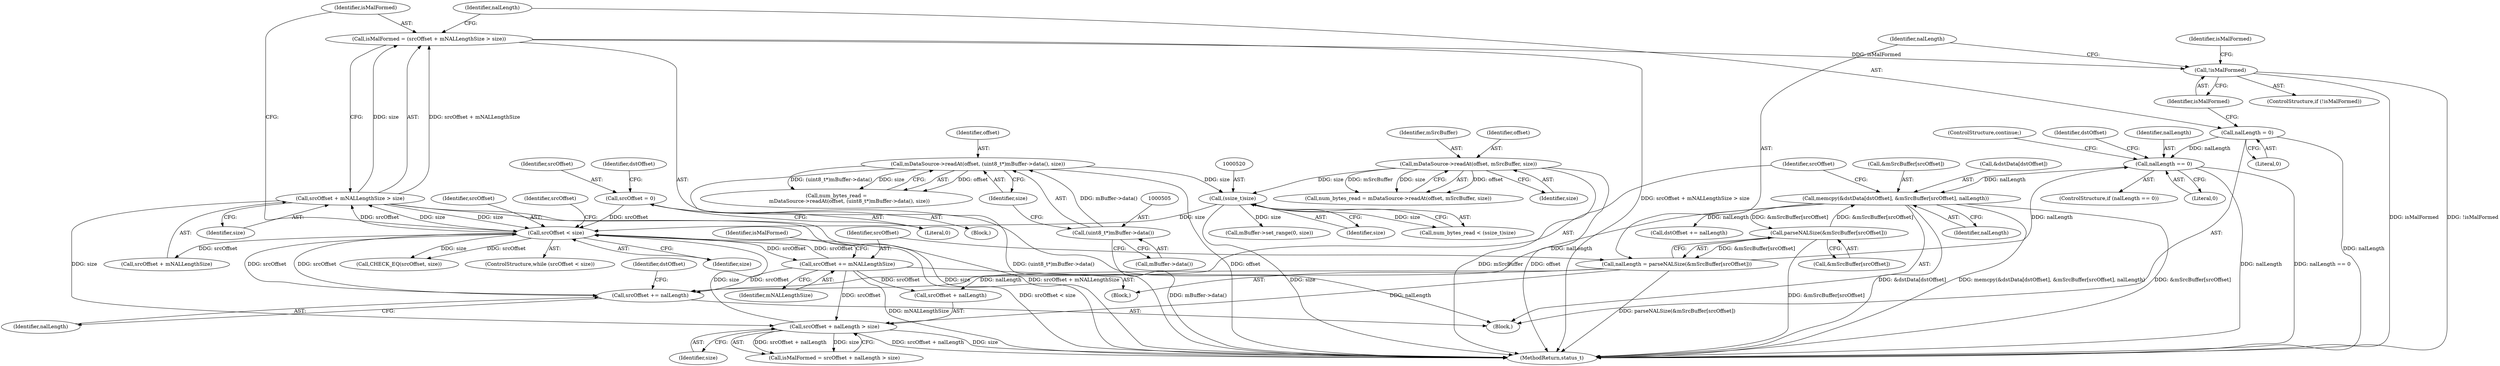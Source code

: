 digraph "1_Android_d48f0f145f8f0f4472bc0af668ac9a8bce44ba9b_0@integer" {
"1000561" [label="(Call,isMalFormed = (srcOffset + mNALLengthSize > size))"];
"1000563" [label="(Call,srcOffset + mNALLengthSize > size)"];
"1000556" [label="(Call,srcOffset < size)"];
"1000650" [label="(Call,srcOffset += nalLength)"];
"1000640" [label="(Call,memcpy(&dstData[dstOffset], &mSrcBuffer[srcOffset], nalLength))"];
"1000578" [label="(Call,parseNALSize(&mSrcBuffer[srcOffset]))"];
"1000605" [label="(Call,nalLength == 0)"];
"1000569" [label="(Call,nalLength = 0)"];
"1000576" [label="(Call,nalLength = parseNALSize(&mSrcBuffer[srcOffset]))"];
"1000583" [label="(Call,srcOffset += mNALLengthSize)"];
"1000548" [label="(Call,srcOffset = 0)"];
"1000588" [label="(Call,srcOffset + nalLength > size)"];
"1000519" [label="(Call,(ssize_t)size)"];
"1000502" [label="(Call,mDataSource->readAt(offset, (uint8_t*)mBuffer->data(), size))"];
"1000504" [label="(Call,(uint8_t*)mBuffer->data())"];
"1000512" [label="(Call,mDataSource->readAt(offset, mSrcBuffer, size))"];
"1000573" [label="(Call,!isMalFormed)"];
"1000570" [label="(Identifier,nalLength)"];
"1000656" [label="(Call,CHECK_EQ(srcOffset, size))"];
"1000605" [label="(Call,nalLength == 0)"];
"1000649" [label="(Identifier,nalLength)"];
"1000592" [label="(Identifier,size)"];
"1000514" [label="(Identifier,mSrcBuffer)"];
"1000588" [label="(Call,srcOffset + nalLength > size)"];
"1000577" [label="(Identifier,nalLength)"];
"1000589" [label="(Call,srcOffset + nalLength)"];
"1000536" [label="(Call,mBuffer->set_range(0, size))"];
"1000652" [label="(Identifier,nalLength)"];
"1000500" [label="(Call,num_bytes_read =\n                mDataSource->readAt(offset, (uint8_t*)mBuffer->data(), size))"];
"1000504" [label="(Call,(uint8_t*)mBuffer->data())"];
"1000572" [label="(ControlStructure,if (!isMalFormed))"];
"1000574" [label="(Identifier,isMalFormed)"];
"1000519" [label="(Call,(ssize_t)size)"];
"1000606" [label="(Identifier,nalLength)"];
"1000567" [label="(Identifier,size)"];
"1000550" [label="(Literal,0)"];
"1000710" [label="(MethodReturn,status_t)"];
"1000555" [label="(ControlStructure,while (srcOffset < size))"];
"1000609" [label="(ControlStructure,continue;)"];
"1000640" [label="(Call,memcpy(&dstData[dstOffset], &mSrcBuffer[srcOffset], nalLength))"];
"1000563" [label="(Call,srcOffset + mNALLengthSize > size)"];
"1000564" [label="(Call,srcOffset + mNALLengthSize)"];
"1000657" [label="(Identifier,srcOffset)"];
"1000607" [label="(Literal,0)"];
"1000506" [label="(Call,mBuffer->data())"];
"1000513" [label="(Identifier,offset)"];
"1000576" [label="(Call,nalLength = parseNALSize(&mSrcBuffer[srcOffset]))"];
"1000548" [label="(Call,srcOffset = 0)"];
"1000510" [label="(Call,num_bytes_read = mDataSource->readAt(offset, mSrcBuffer, size))"];
"1000571" [label="(Literal,0)"];
"1000512" [label="(Call,mDataSource->readAt(offset, mSrcBuffer, size))"];
"1000578" [label="(Call,parseNALSize(&mSrcBuffer[srcOffset]))"];
"1000641" [label="(Call,&dstData[dstOffset])"];
"1000557" [label="(Identifier,srcOffset)"];
"1000507" [label="(Identifier,size)"];
"1000553" [label="(Identifier,dstOffset)"];
"1000579" [label="(Call,&mSrcBuffer[srcOffset])"];
"1000575" [label="(Block,)"];
"1000561" [label="(Call,isMalFormed = (srcOffset + mNALLengthSize > size))"];
"1000521" [label="(Identifier,size)"];
"1000650" [label="(Call,srcOffset += nalLength)"];
"1000654" [label="(Identifier,dstOffset)"];
"1000583" [label="(Call,srcOffset += mNALLengthSize)"];
"1000645" [label="(Call,&mSrcBuffer[srcOffset])"];
"1000503" [label="(Identifier,offset)"];
"1000562" [label="(Identifier,isMalFormed)"];
"1000586" [label="(Call,isMalFormed = srcOffset + nalLength > size)"];
"1000613" [label="(Identifier,dstOffset)"];
"1000549" [label="(Identifier,srcOffset)"];
"1000540" [label="(Block,)"];
"1000517" [label="(Call,num_bytes_read < (ssize_t)size)"];
"1000585" [label="(Identifier,mNALLengthSize)"];
"1000584" [label="(Identifier,srcOffset)"];
"1000604" [label="(ControlStructure,if (nalLength == 0))"];
"1000502" [label="(Call,mDataSource->readAt(offset, (uint8_t*)mBuffer->data(), size))"];
"1000587" [label="(Identifier,isMalFormed)"];
"1000556" [label="(Call,srcOffset < size)"];
"1000515" [label="(Identifier,size)"];
"1000558" [label="(Identifier,size)"];
"1000573" [label="(Call,!isMalFormed)"];
"1000653" [label="(Call,dstOffset += nalLength)"];
"1000559" [label="(Block,)"];
"1000569" [label="(Call,nalLength = 0)"];
"1000651" [label="(Identifier,srcOffset)"];
"1000594" [label="(Identifier,isMalFormed)"];
"1000561" -> "1000559"  [label="AST: "];
"1000561" -> "1000563"  [label="CFG: "];
"1000562" -> "1000561"  [label="AST: "];
"1000563" -> "1000561"  [label="AST: "];
"1000570" -> "1000561"  [label="CFG: "];
"1000561" -> "1000710"  [label="DDG: srcOffset + mNALLengthSize > size"];
"1000563" -> "1000561"  [label="DDG: srcOffset + mNALLengthSize"];
"1000563" -> "1000561"  [label="DDG: size"];
"1000561" -> "1000573"  [label="DDG: isMalFormed"];
"1000563" -> "1000567"  [label="CFG: "];
"1000564" -> "1000563"  [label="AST: "];
"1000567" -> "1000563"  [label="AST: "];
"1000563" -> "1000710"  [label="DDG: size"];
"1000563" -> "1000710"  [label="DDG: srcOffset + mNALLengthSize"];
"1000563" -> "1000556"  [label="DDG: size"];
"1000556" -> "1000563"  [label="DDG: srcOffset"];
"1000556" -> "1000563"  [label="DDG: size"];
"1000563" -> "1000588"  [label="DDG: size"];
"1000556" -> "1000555"  [label="AST: "];
"1000556" -> "1000558"  [label="CFG: "];
"1000557" -> "1000556"  [label="AST: "];
"1000558" -> "1000556"  [label="AST: "];
"1000562" -> "1000556"  [label="CFG: "];
"1000657" -> "1000556"  [label="CFG: "];
"1000556" -> "1000710"  [label="DDG: srcOffset < size"];
"1000650" -> "1000556"  [label="DDG: srcOffset"];
"1000548" -> "1000556"  [label="DDG: srcOffset"];
"1000583" -> "1000556"  [label="DDG: srcOffset"];
"1000588" -> "1000556"  [label="DDG: size"];
"1000519" -> "1000556"  [label="DDG: size"];
"1000556" -> "1000564"  [label="DDG: srcOffset"];
"1000556" -> "1000583"  [label="DDG: srcOffset"];
"1000556" -> "1000650"  [label="DDG: srcOffset"];
"1000556" -> "1000656"  [label="DDG: srcOffset"];
"1000556" -> "1000656"  [label="DDG: size"];
"1000650" -> "1000559"  [label="AST: "];
"1000650" -> "1000652"  [label="CFG: "];
"1000651" -> "1000650"  [label="AST: "];
"1000652" -> "1000650"  [label="AST: "];
"1000654" -> "1000650"  [label="CFG: "];
"1000640" -> "1000650"  [label="DDG: nalLength"];
"1000583" -> "1000650"  [label="DDG: srcOffset"];
"1000640" -> "1000559"  [label="AST: "];
"1000640" -> "1000649"  [label="CFG: "];
"1000641" -> "1000640"  [label="AST: "];
"1000645" -> "1000640"  [label="AST: "];
"1000649" -> "1000640"  [label="AST: "];
"1000651" -> "1000640"  [label="CFG: "];
"1000640" -> "1000710"  [label="DDG: &dstData[dstOffset]"];
"1000640" -> "1000710"  [label="DDG: memcpy(&dstData[dstOffset], &mSrcBuffer[srcOffset], nalLength)"];
"1000640" -> "1000710"  [label="DDG: &mSrcBuffer[srcOffset]"];
"1000640" -> "1000578"  [label="DDG: &mSrcBuffer[srcOffset]"];
"1000578" -> "1000640"  [label="DDG: &mSrcBuffer[srcOffset]"];
"1000605" -> "1000640"  [label="DDG: nalLength"];
"1000640" -> "1000653"  [label="DDG: nalLength"];
"1000578" -> "1000576"  [label="AST: "];
"1000578" -> "1000579"  [label="CFG: "];
"1000579" -> "1000578"  [label="AST: "];
"1000576" -> "1000578"  [label="CFG: "];
"1000578" -> "1000710"  [label="DDG: &mSrcBuffer[srcOffset]"];
"1000578" -> "1000576"  [label="DDG: &mSrcBuffer[srcOffset]"];
"1000605" -> "1000604"  [label="AST: "];
"1000605" -> "1000607"  [label="CFG: "];
"1000606" -> "1000605"  [label="AST: "];
"1000607" -> "1000605"  [label="AST: "];
"1000609" -> "1000605"  [label="CFG: "];
"1000613" -> "1000605"  [label="CFG: "];
"1000605" -> "1000710"  [label="DDG: nalLength == 0"];
"1000605" -> "1000710"  [label="DDG: nalLength"];
"1000569" -> "1000605"  [label="DDG: nalLength"];
"1000576" -> "1000605"  [label="DDG: nalLength"];
"1000569" -> "1000559"  [label="AST: "];
"1000569" -> "1000571"  [label="CFG: "];
"1000570" -> "1000569"  [label="AST: "];
"1000571" -> "1000569"  [label="AST: "];
"1000574" -> "1000569"  [label="CFG: "];
"1000569" -> "1000710"  [label="DDG: nalLength"];
"1000576" -> "1000575"  [label="AST: "];
"1000577" -> "1000576"  [label="AST: "];
"1000584" -> "1000576"  [label="CFG: "];
"1000576" -> "1000710"  [label="DDG: parseNALSize(&mSrcBuffer[srcOffset])"];
"1000576" -> "1000588"  [label="DDG: nalLength"];
"1000576" -> "1000589"  [label="DDG: nalLength"];
"1000583" -> "1000575"  [label="AST: "];
"1000583" -> "1000585"  [label="CFG: "];
"1000584" -> "1000583"  [label="AST: "];
"1000585" -> "1000583"  [label="AST: "];
"1000587" -> "1000583"  [label="CFG: "];
"1000583" -> "1000710"  [label="DDG: mNALLengthSize"];
"1000583" -> "1000588"  [label="DDG: srcOffset"];
"1000583" -> "1000589"  [label="DDG: srcOffset"];
"1000548" -> "1000540"  [label="AST: "];
"1000548" -> "1000550"  [label="CFG: "];
"1000549" -> "1000548"  [label="AST: "];
"1000550" -> "1000548"  [label="AST: "];
"1000553" -> "1000548"  [label="CFG: "];
"1000588" -> "1000586"  [label="AST: "];
"1000588" -> "1000592"  [label="CFG: "];
"1000589" -> "1000588"  [label="AST: "];
"1000592" -> "1000588"  [label="AST: "];
"1000586" -> "1000588"  [label="CFG: "];
"1000588" -> "1000710"  [label="DDG: srcOffset + nalLength"];
"1000588" -> "1000710"  [label="DDG: size"];
"1000588" -> "1000586"  [label="DDG: srcOffset + nalLength"];
"1000588" -> "1000586"  [label="DDG: size"];
"1000519" -> "1000517"  [label="AST: "];
"1000519" -> "1000521"  [label="CFG: "];
"1000520" -> "1000519"  [label="AST: "];
"1000521" -> "1000519"  [label="AST: "];
"1000517" -> "1000519"  [label="CFG: "];
"1000519" -> "1000710"  [label="DDG: size"];
"1000519" -> "1000517"  [label="DDG: size"];
"1000502" -> "1000519"  [label="DDG: size"];
"1000512" -> "1000519"  [label="DDG: size"];
"1000519" -> "1000536"  [label="DDG: size"];
"1000502" -> "1000500"  [label="AST: "];
"1000502" -> "1000507"  [label="CFG: "];
"1000503" -> "1000502"  [label="AST: "];
"1000504" -> "1000502"  [label="AST: "];
"1000507" -> "1000502"  [label="AST: "];
"1000500" -> "1000502"  [label="CFG: "];
"1000502" -> "1000710"  [label="DDG: offset"];
"1000502" -> "1000710"  [label="DDG: (uint8_t*)mBuffer->data()"];
"1000502" -> "1000500"  [label="DDG: offset"];
"1000502" -> "1000500"  [label="DDG: (uint8_t*)mBuffer->data()"];
"1000502" -> "1000500"  [label="DDG: size"];
"1000504" -> "1000502"  [label="DDG: mBuffer->data()"];
"1000504" -> "1000506"  [label="CFG: "];
"1000505" -> "1000504"  [label="AST: "];
"1000506" -> "1000504"  [label="AST: "];
"1000507" -> "1000504"  [label="CFG: "];
"1000504" -> "1000710"  [label="DDG: mBuffer->data()"];
"1000512" -> "1000510"  [label="AST: "];
"1000512" -> "1000515"  [label="CFG: "];
"1000513" -> "1000512"  [label="AST: "];
"1000514" -> "1000512"  [label="AST: "];
"1000515" -> "1000512"  [label="AST: "];
"1000510" -> "1000512"  [label="CFG: "];
"1000512" -> "1000710"  [label="DDG: offset"];
"1000512" -> "1000710"  [label="DDG: mSrcBuffer"];
"1000512" -> "1000510"  [label="DDG: offset"];
"1000512" -> "1000510"  [label="DDG: mSrcBuffer"];
"1000512" -> "1000510"  [label="DDG: size"];
"1000573" -> "1000572"  [label="AST: "];
"1000573" -> "1000574"  [label="CFG: "];
"1000574" -> "1000573"  [label="AST: "];
"1000577" -> "1000573"  [label="CFG: "];
"1000594" -> "1000573"  [label="CFG: "];
"1000573" -> "1000710"  [label="DDG: isMalFormed"];
"1000573" -> "1000710"  [label="DDG: !isMalFormed"];
}
